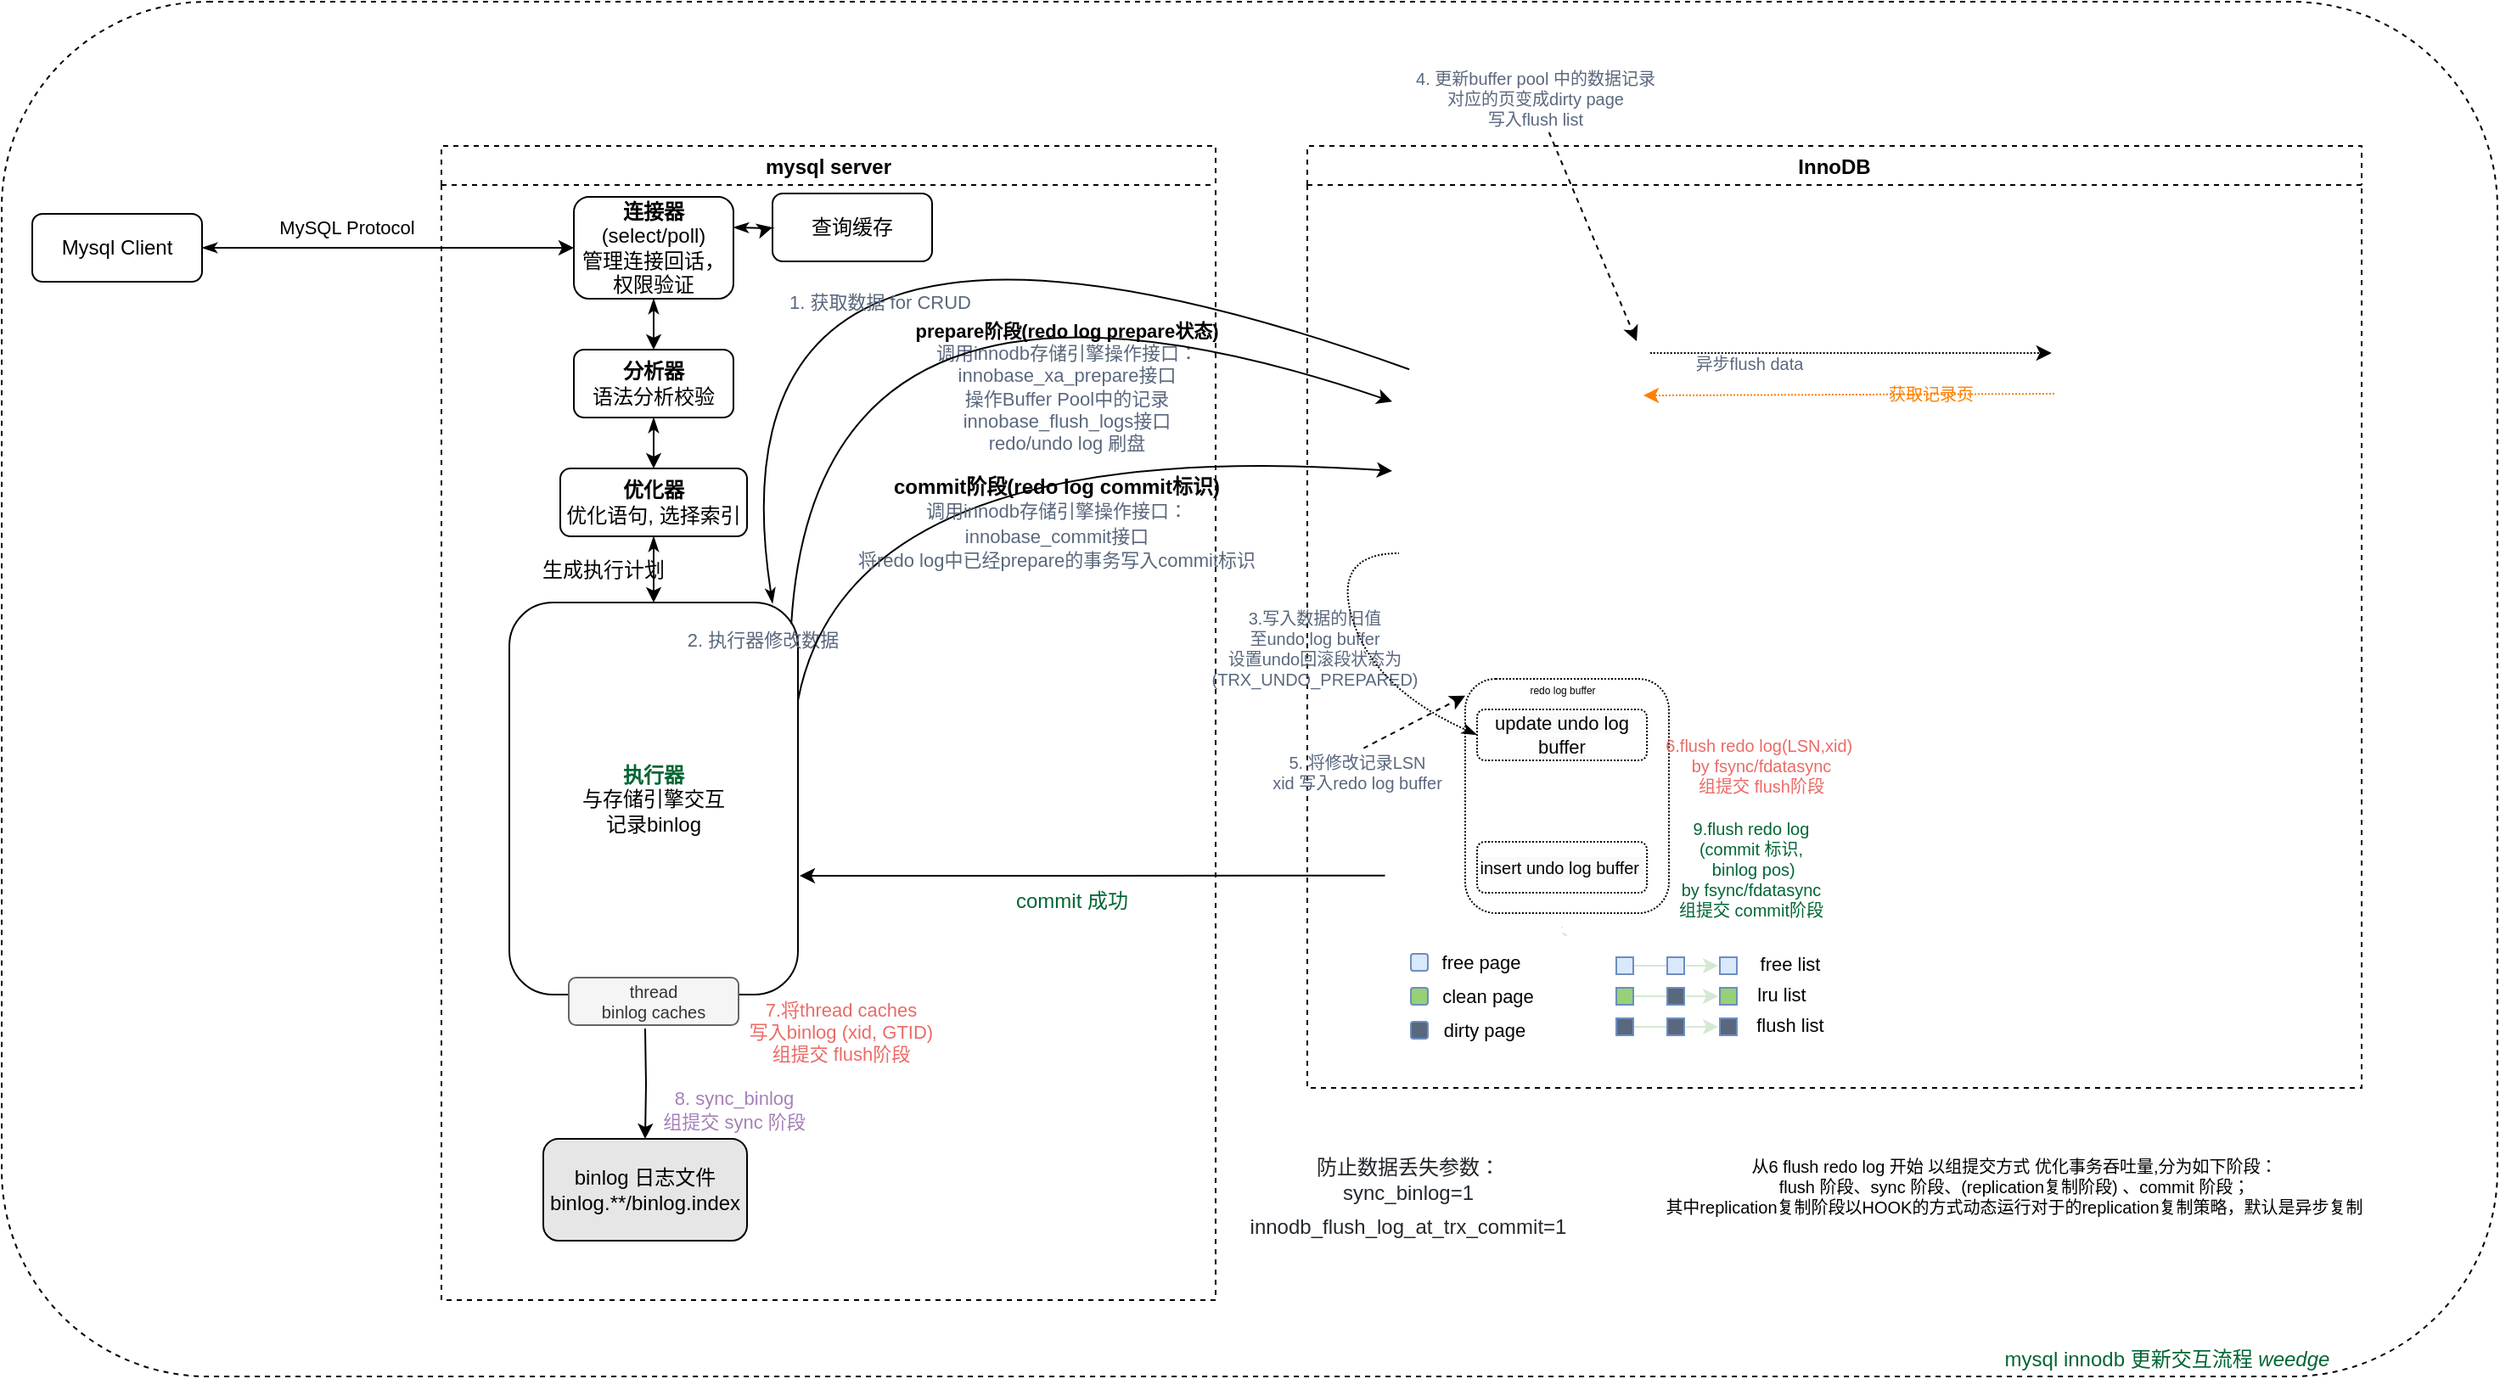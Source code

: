 <mxfile version="15.7.4" type="github">
  <diagram id="S992L737y4yIW5Ho0LRY" name="Page-1">
    <mxGraphModel dx="1773" dy="608" grid="1" gridSize="10" guides="1" tooltips="1" connect="1" arrows="1" fold="1" page="1" pageScale="1" pageWidth="827" pageHeight="1169" math="0" shadow="0">
      <root>
        <mxCell id="0" />
        <mxCell id="1" parent="0" />
        <mxCell id="9vFWIDzpB-WMlndjmJIf-151" value="" style="rounded=1;whiteSpace=wrap;html=1;shadow=0;glass=0;sketch=0;fontSize=12;fontColor=#006633;fillColor=none;align=center;verticalAlign=middle;dashed=1;" vertex="1" parent="1">
          <mxGeometry x="-229" y="120" width="1470" height="810" as="geometry" />
        </mxCell>
        <mxCell id="9vFWIDzpB-WMlndjmJIf-23" value="mysql server" style="swimlane;dashed=1;" vertex="1" parent="1">
          <mxGeometry x="30" y="205" width="456" height="680" as="geometry" />
        </mxCell>
        <mxCell id="9vFWIDzpB-WMlndjmJIf-32" value="&lt;b&gt;&lt;font color=&quot;#006633&quot;&gt;执行器&lt;br&gt;&lt;/font&gt;&lt;/b&gt;与存储引擎交互&lt;br&gt;记录binlog" style="rounded=1;whiteSpace=wrap;html=1;" vertex="1" parent="9vFWIDzpB-WMlndjmJIf-23">
          <mxGeometry x="40" y="269" width="170" height="231" as="geometry" />
        </mxCell>
        <mxCell id="9vFWIDzpB-WMlndjmJIf-134" value="thread &lt;br&gt;binlog caches" style="rounded=1;whiteSpace=wrap;html=1;shadow=0;glass=0;sketch=0;fontSize=10;fontColor=#333333;fillColor=#f5f5f5;verticalAlign=middle;strokeColor=#666666;align=center;" vertex="1" parent="9vFWIDzpB-WMlndjmJIf-23">
          <mxGeometry x="75" y="490" width="100" height="28" as="geometry" />
        </mxCell>
        <mxCell id="9vFWIDzpB-WMlndjmJIf-27" value="" style="edgeStyle=orthogonalEdgeStyle;rounded=0;orthogonalLoop=1;jettySize=auto;html=1;startArrow=classicThin;startFill=1;" edge="1" parent="9vFWIDzpB-WMlndjmJIf-23" source="9vFWIDzpB-WMlndjmJIf-3" target="9vFWIDzpB-WMlndjmJIf-26">
          <mxGeometry relative="1" as="geometry" />
        </mxCell>
        <mxCell id="9vFWIDzpB-WMlndjmJIf-3" value="&lt;b&gt;连接器&lt;br&gt;&lt;/b&gt;(select/poll)&lt;br&gt;管理连接回话，权限验证" style="rounded=1;whiteSpace=wrap;html=1;" vertex="1" parent="9vFWIDzpB-WMlndjmJIf-23">
          <mxGeometry x="78" y="30" width="94" height="60" as="geometry" />
        </mxCell>
        <mxCell id="9vFWIDzpB-WMlndjmJIf-31" value="" style="edgeStyle=orthogonalEdgeStyle;rounded=0;orthogonalLoop=1;jettySize=auto;html=1;startArrow=classicThin;startFill=1;" edge="1" parent="9vFWIDzpB-WMlndjmJIf-23" source="9vFWIDzpB-WMlndjmJIf-26" target="9vFWIDzpB-WMlndjmJIf-30">
          <mxGeometry relative="1" as="geometry" />
        </mxCell>
        <mxCell id="9vFWIDzpB-WMlndjmJIf-26" value="&lt;b&gt;分析器&lt;br&gt;&lt;/b&gt;语法分析校验" style="rounded=1;whiteSpace=wrap;html=1;" vertex="1" parent="9vFWIDzpB-WMlndjmJIf-23">
          <mxGeometry x="78" y="120" width="94" height="40" as="geometry" />
        </mxCell>
        <mxCell id="9vFWIDzpB-WMlndjmJIf-33" value="" style="edgeStyle=orthogonalEdgeStyle;rounded=0;orthogonalLoop=1;jettySize=auto;html=1;startArrow=classicThin;startFill=1;" edge="1" parent="9vFWIDzpB-WMlndjmJIf-23" source="9vFWIDzpB-WMlndjmJIf-30" target="9vFWIDzpB-WMlndjmJIf-32">
          <mxGeometry relative="1" as="geometry" />
        </mxCell>
        <mxCell id="9vFWIDzpB-WMlndjmJIf-30" value="&lt;b&gt;优化器&lt;br&gt;&lt;/b&gt;优化语句, 选择索引" style="rounded=1;whiteSpace=wrap;html=1;" vertex="1" parent="9vFWIDzpB-WMlndjmJIf-23">
          <mxGeometry x="70" y="190" width="110" height="40" as="geometry" />
        </mxCell>
        <mxCell id="9vFWIDzpB-WMlndjmJIf-65" value="" style="edgeStyle=orthogonalEdgeStyle;rounded=0;orthogonalLoop=1;jettySize=auto;html=1;fontColor=#000000;startArrow=none;" edge="1" parent="9vFWIDzpB-WMlndjmJIf-23" target="9vFWIDzpB-WMlndjmJIf-64">
          <mxGeometry relative="1" as="geometry">
            <mxPoint x="120" y="520" as="sourcePoint" />
          </mxGeometry>
        </mxCell>
        <mxCell id="9vFWIDzpB-WMlndjmJIf-34" value="生成执行计划" style="text;html=1;align=center;verticalAlign=middle;resizable=0;points=[];autosize=1;strokeColor=none;fillColor=none;" vertex="1" parent="9vFWIDzpB-WMlndjmJIf-23">
          <mxGeometry x="50" y="240" width="90" height="20" as="geometry" />
        </mxCell>
        <mxCell id="9vFWIDzpB-WMlndjmJIf-64" value="binlog 日志文件&lt;br&gt;binlog.**/binlog.index" style="rounded=1;whiteSpace=wrap;html=1;fontColor=#000000;fillColor=#E6E6E6;" vertex="1" parent="9vFWIDzpB-WMlndjmJIf-23">
          <mxGeometry x="60" y="585" width="120" height="60" as="geometry" />
        </mxCell>
        <mxCell id="9vFWIDzpB-WMlndjmJIf-68" value="&lt;font color=&quot;#a680b8&quot;&gt;8. sync_binlog&lt;br&gt;组提交 sync 阶段&lt;/font&gt;" style="text;html=1;align=center;verticalAlign=middle;resizable=0;points=[];autosize=1;strokeColor=none;fillColor=none;fontSize=11;fontColor=#000000;" vertex="1" parent="9vFWIDzpB-WMlndjmJIf-23">
          <mxGeometry x="117" y="553" width="110" height="30" as="geometry" />
        </mxCell>
        <mxCell id="9vFWIDzpB-WMlndjmJIf-133" value="&lt;font color=&quot;#ea6b66&quot;&gt;7.将thread caches &lt;br&gt;写入binlog (xid, GTID)&lt;br&gt;组提交 flush阶段&lt;/font&gt;" style="text;html=1;align=center;verticalAlign=middle;resizable=0;points=[];autosize=1;strokeColor=none;fillColor=none;fontSize=11;fontColor=#7EA6E0;" vertex="1" parent="9vFWIDzpB-WMlndjmJIf-23">
          <mxGeometry x="170" y="502" width="130" height="40" as="geometry" />
        </mxCell>
        <mxCell id="9vFWIDzpB-WMlndjmJIf-113" value="2. 执行器修改数据" style="text;html=1;align=center;verticalAlign=middle;resizable=0;points=[];autosize=1;strokeColor=none;fillColor=none;fontSize=11;fontColor=#5A687D;" vertex="1" parent="9vFWIDzpB-WMlndjmJIf-23">
          <mxGeometry x="134" y="281" width="110" height="20" as="geometry" />
        </mxCell>
        <mxCell id="9vFWIDzpB-WMlndjmJIf-110" value="&lt;b&gt;&lt;font color=&quot;#000000&quot;&gt;prepare阶段(redo log prepare状态)&lt;/font&gt;&lt;/b&gt;&lt;br&gt;调用innodb存储引擎操作接口：&lt;br&gt;innobase_xa_prepare接口&lt;br&gt;操作Buffer Pool中的记录&lt;br&gt;&lt;span style=&quot;font-size: 11px&quot;&gt;innobase_flush_logs接口&lt;/span&gt;&lt;br&gt;&lt;span style=&quot;font-size: 11px&quot;&gt;redo/undo log 刷盘&lt;/span&gt;" style="text;html=1;align=center;verticalAlign=middle;resizable=0;points=[];autosize=1;strokeColor=none;fillColor=none;fontSize=11;fontColor=#5A687D;" vertex="1" parent="9vFWIDzpB-WMlndjmJIf-23">
          <mxGeometry x="263" y="102" width="210" height="80" as="geometry" />
        </mxCell>
        <mxCell id="9vFWIDzpB-WMlndjmJIf-36" value="InnoDB" style="swimlane;dashed=1;" vertex="1" parent="1">
          <mxGeometry x="540" y="205" width="621" height="555" as="geometry" />
        </mxCell>
        <mxCell id="9vFWIDzpB-WMlndjmJIf-63" value="" style="shape=image;verticalLabelPosition=bottom;labelBackgroundColor=#ffffff;verticalAlign=top;aspect=fixed;imageAspect=0;image=https://dev.mysql.com/doc/refman/8.0/en/images/innodb-architecture.png;" vertex="1" parent="9vFWIDzpB-WMlndjmJIf-36">
          <mxGeometry x="50" y="47.5" width="529.63" height="412.5" as="geometry" />
        </mxCell>
        <mxCell id="9vFWIDzpB-WMlndjmJIf-41" value="" style="edgeStyle=orthogonalEdgeStyle;rounded=0;orthogonalLoop=1;jettySize=auto;html=1;" edge="1" parent="9vFWIDzpB-WMlndjmJIf-36" target="9vFWIDzpB-WMlndjmJIf-43">
          <mxGeometry relative="1" as="geometry">
            <mxPoint x="93" y="230" as="sourcePoint" />
          </mxGeometry>
        </mxCell>
        <mxCell id="9vFWIDzpB-WMlndjmJIf-74" value="&lt;font&gt;&lt;font color=&quot;#006633&quot;&gt;9.flush redo log&lt;br&gt;(commit 标识,&lt;br&gt;&amp;nbsp;binlog pos)&lt;br&gt;by &lt;span style=&quot;font-size: 10px&quot;&gt;fsync/fdatasync&lt;br&gt;&lt;/span&gt;组提交 commit阶段&lt;/font&gt;&lt;br&gt;&lt;/font&gt;" style="text;html=1;align=center;verticalAlign=middle;resizable=0;points=[];autosize=1;strokeColor=none;fillColor=none;fontSize=10;fontColor=#7EA6E0;" vertex="1" parent="9vFWIDzpB-WMlndjmJIf-36">
          <mxGeometry x="201" y="391" width="120" height="70" as="geometry" />
        </mxCell>
        <mxCell id="9vFWIDzpB-WMlndjmJIf-78" value="&amp;nbsp;" style="text;html=1;align=center;verticalAlign=middle;resizable=0;points=[];autosize=1;strokeColor=none;fillColor=none;fontSize=10;fontColor=#000000;" vertex="1" parent="9vFWIDzpB-WMlndjmJIf-36">
          <mxGeometry x="439" y="139" width="20" height="20" as="geometry" />
        </mxCell>
        <mxCell id="9vFWIDzpB-WMlndjmJIf-79" value="&amp;nbsp;" style="text;html=1;align=center;verticalAlign=middle;resizable=0;points=[];autosize=1;strokeColor=none;fillColor=none;fontSize=10;fontColor=#000000;" vertex="1" parent="9vFWIDzpB-WMlndjmJIf-36">
          <mxGeometry x="178" y="140" width="20" height="20" as="geometry" />
        </mxCell>
        <mxCell id="9vFWIDzpB-WMlndjmJIf-81" value="" style="endArrow=classic;html=1;fontSize=11;fontColor=#000000;strokeColor=#FF8000;startArrow=none;startFill=0;entryX=1;entryY=0.6;entryDx=0;entryDy=0;entryPerimeter=0;exitX=0.05;exitY=0.35;exitDx=0;exitDy=0;exitPerimeter=0;rounded=0;endFill=1;dashed=1;dashPattern=1 1;" edge="1" parent="9vFWIDzpB-WMlndjmJIf-36" source="9vFWIDzpB-WMlndjmJIf-78">
          <mxGeometry width="50" height="50" relative="1" as="geometry">
            <mxPoint x="430" y="141" as="sourcePoint" />
            <mxPoint x="198" y="147" as="targetPoint" />
            <Array as="points" />
          </mxGeometry>
        </mxCell>
        <mxCell id="9vFWIDzpB-WMlndjmJIf-117" style="edgeStyle=orthogonalEdgeStyle;curved=1;orthogonalLoop=1;jettySize=auto;html=1;exitX=0.5;exitY=1;exitDx=0;exitDy=0;dashed=1;fontSize=10;fontColor=#000000;startArrow=none;startFill=0;endArrow=none;endFill=0;strokeColor=#D5E8D4;" edge="1" parent="9vFWIDzpB-WMlndjmJIf-36">
          <mxGeometry relative="1" as="geometry">
            <mxPoint x="150" y="460" as="targetPoint" />
            <mxPoint x="153" y="465" as="sourcePoint" />
          </mxGeometry>
        </mxCell>
        <mxCell id="9vFWIDzpB-WMlndjmJIf-71" value="" style="rounded=1;whiteSpace=wrap;html=1;fontSize=11;fontColor=#000000;fillColor=none;verticalAlign=top;dashed=1;dashPattern=1 1;" vertex="1" parent="9vFWIDzpB-WMlndjmJIf-36">
          <mxGeometry x="93" y="314" width="120" height="138" as="geometry" />
        </mxCell>
        <mxCell id="9vFWIDzpB-WMlndjmJIf-115" value="&lt;span style=&quot;color: rgb(0 , 0 , 0) ; font-family: &amp;#34;helvetica&amp;#34; ; font-size: 11px ; font-style: normal ; font-weight: 400 ; letter-spacing: normal ; text-align: center ; text-indent: 0px ; text-transform: none ; word-spacing: 0px ; background-color: rgb(248 , 249 , 250) ; display: inline ; float: none&quot;&gt;update undo log buffer&lt;/span&gt;" style="whiteSpace=wrap;html=1;shadow=0;glass=0;sketch=0;fontSize=11;fontColor=#000000;fillColor=none;rounded=1;dashed=1;dashPattern=1 1;" vertex="1" parent="9vFWIDzpB-WMlndjmJIf-36">
          <mxGeometry x="100" y="332" width="100" height="30" as="geometry" />
        </mxCell>
        <mxCell id="9vFWIDzpB-WMlndjmJIf-116" value="&lt;span style=&quot;color: rgb(0 , 0 , 0) ; font-family: &amp;#34;helvetica&amp;#34; ; font-style: normal ; font-weight: 400 ; letter-spacing: normal ; text-align: center ; text-indent: 0px ; text-transform: none ; word-spacing: 0px ; background-color: rgb(248 , 249 , 250) ; display: inline ; float: none&quot;&gt;&lt;font style=&quot;font-size: 10px&quot;&gt;insert undo log buffer&amp;nbsp;&lt;/font&gt;&lt;/span&gt;" style="whiteSpace=wrap;html=1;shadow=0;glass=0;sketch=0;fontSize=11;fontColor=#000000;fillColor=none;rounded=1;dashed=1;dashPattern=1 1;" vertex="1" parent="9vFWIDzpB-WMlndjmJIf-36">
          <mxGeometry x="100" y="410" width="100" height="30" as="geometry" />
        </mxCell>
        <mxCell id="9vFWIDzpB-WMlndjmJIf-119" value="&lt;p style=&quot;line-height: 1&quot;&gt;&lt;font style=&quot;font-size: 6px&quot;&gt;redo log buffer&lt;/font&gt;&lt;/p&gt;" style="text;html=1;align=center;verticalAlign=middle;resizable=0;points=[];autosize=1;strokeColor=none;fillColor=none;fontSize=7;fontColor=#000000;" vertex="1" parent="9vFWIDzpB-WMlndjmJIf-36">
          <mxGeometry x="105" y="305" width="90" height="30" as="geometry" />
        </mxCell>
        <mxCell id="9vFWIDzpB-WMlndjmJIf-122" value="&lt;p style=&quot;font-size: 10px&quot;&gt;&lt;font style=&quot;font-size: 10px ; line-height: 1&quot;&gt;3.写入数据的旧值&lt;br style=&quot;font-size: 10px&quot;&gt;&lt;/font&gt;&lt;font style=&quot;font-size: 10px ; line-height: 1&quot;&gt;至undo log buffer&lt;br style=&quot;font-size: 10px&quot;&gt;&lt;/font&gt;&lt;font style=&quot;font-size: 10px ; line-height: 1&quot;&gt;设置undo回滚段状态为&lt;/font&gt;&lt;font style=&quot;font-size: 10px ; line-height: 1&quot;&gt;&lt;br style=&quot;font-size: 10px&quot;&gt;&lt;/font&gt;&lt;font style=&quot;font-size: 10px ; line-height: 1&quot;&gt;(TRX_UNDO_PREPARED&lt;/font&gt;&lt;font style=&quot;font-size: 10px ; line-height: 1&quot;&gt;)&lt;/font&gt;&lt;/p&gt;" style="text;html=1;align=center;verticalAlign=middle;resizable=0;points=[];autosize=1;strokeColor=none;fillColor=none;fontSize=6;fontColor=#5A687D;" vertex="1" parent="9vFWIDzpB-WMlndjmJIf-36">
          <mxGeometry x="-76" y="261" width="160" height="70" as="geometry" />
        </mxCell>
        <mxCell id="9vFWIDzpB-WMlndjmJIf-76" value="获取记录页" style="text;html=1;align=center;verticalAlign=middle;resizable=0;points=[];autosize=1;fontSize=10;fontColor=#FF8000;" vertex="1" parent="9vFWIDzpB-WMlndjmJIf-36">
          <mxGeometry x="327" y="136" width="80" height="20" as="geometry" />
        </mxCell>
        <mxCell id="9vFWIDzpB-WMlndjmJIf-148" value="&lt;font&gt;&lt;font color=&quot;#ea6b66&quot;&gt;6.flush redo log(LSN,xid)&amp;nbsp;&lt;br&gt;by &lt;span style=&quot;font-size: 10px&quot;&gt;fsync/fdatasync&lt;br&gt;&lt;/span&gt;组提交 flush阶段&lt;/font&gt;&lt;br&gt;&lt;/font&gt;" style="text;html=1;align=center;verticalAlign=middle;resizable=0;points=[];autosize=1;strokeColor=none;fillColor=none;fontSize=10;fontColor=#7EA6E0;" vertex="1" parent="9vFWIDzpB-WMlndjmJIf-36">
          <mxGeometry x="192" y="345" width="150" height="40" as="geometry" />
        </mxCell>
        <mxCell id="9vFWIDzpB-WMlndjmJIf-35" value="" style="edgeStyle=orthogonalEdgeStyle;rounded=0;orthogonalLoop=1;jettySize=auto;html=1;startArrow=classicThin;startFill=1;" edge="1" parent="1" source="9vFWIDzpB-WMlndjmJIf-6" target="9vFWIDzpB-WMlndjmJIf-3">
          <mxGeometry relative="1" as="geometry" />
        </mxCell>
        <mxCell id="9vFWIDzpB-WMlndjmJIf-6" value="Mysql Client" style="rounded=1;whiteSpace=wrap;html=1;" vertex="1" parent="1">
          <mxGeometry x="-211" y="245" width="100" height="40" as="geometry" />
        </mxCell>
        <mxCell id="9vFWIDzpB-WMlndjmJIf-25" value="查询缓存" style="rounded=1;whiteSpace=wrap;html=1;" vertex="1" parent="1">
          <mxGeometry x="225" y="233" width="94" height="40" as="geometry" />
        </mxCell>
        <mxCell id="9vFWIDzpB-WMlndjmJIf-67" value="" style="endArrow=none;html=1;fontSize=11;fontColor=#000000;exitX=0.912;exitY=0.002;exitDx=0;exitDy=0;entryX=0.019;entryY=0.204;entryDx=0;entryDy=0;entryPerimeter=0;startArrow=classicThin;startFill=1;curved=1;endFill=0;exitPerimeter=0;" edge="1" parent="1" source="9vFWIDzpB-WMlndjmJIf-32" target="9vFWIDzpB-WMlndjmJIf-63">
          <mxGeometry width="50" height="50" relative="1" as="geometry">
            <mxPoint x="390" y="515" as="sourcePoint" />
            <mxPoint x="440" y="465" as="targetPoint" />
            <Array as="points">
              <mxPoint x="180" y="185" />
            </Array>
          </mxGeometry>
        </mxCell>
        <mxCell id="9vFWIDzpB-WMlndjmJIf-69" value="" style="edgeStyle=orthogonalEdgeStyle;rounded=0;orthogonalLoop=1;jettySize=auto;html=1;fontSize=11;fontColor=#000000;startArrow=classicThin;startFill=1;" edge="1" parent="1" target="9vFWIDzpB-WMlndjmJIf-25">
          <mxGeometry relative="1" as="geometry">
            <mxPoint x="202" y="253" as="sourcePoint" />
          </mxGeometry>
        </mxCell>
        <mxCell id="9vFWIDzpB-WMlndjmJIf-70" value="MySQL Protocol" style="text;html=1;align=center;verticalAlign=middle;resizable=0;points=[];autosize=1;strokeColor=none;fillColor=none;fontSize=11;fontColor=#000000;" vertex="1" parent="1">
          <mxGeometry x="-76" y="243" width="100" height="20" as="geometry" />
        </mxCell>
        <mxCell id="9vFWIDzpB-WMlndjmJIf-82" value="" style="rounded=1;whiteSpace=wrap;html=1;fontSize=11;fillColor=#dae8fc;strokeColor=#6c8ebf;" vertex="1" parent="1">
          <mxGeometry x="601" y="681" width="10" height="10" as="geometry" />
        </mxCell>
        <mxCell id="9vFWIDzpB-WMlndjmJIf-83" value="&lt;font color=&quot;#000000&quot;&gt;free page&lt;/font&gt;" style="text;html=1;align=center;verticalAlign=middle;resizable=0;points=[];autosize=1;strokeColor=none;fillColor=none;fontSize=11;fontColor=#FF8000;" vertex="1" parent="1">
          <mxGeometry x="607" y="676" width="70" height="20" as="geometry" />
        </mxCell>
        <mxCell id="9vFWIDzpB-WMlndjmJIf-84" value="" style="rounded=1;whiteSpace=wrap;html=1;fontSize=11;fillColor=#97D077;strokeColor=#6c8ebf;" vertex="1" parent="1">
          <mxGeometry x="601" y="701" width="10" height="10" as="geometry" />
        </mxCell>
        <mxCell id="9vFWIDzpB-WMlndjmJIf-85" value="&lt;font color=&quot;#000000&quot;&gt;clean page&lt;/font&gt;" style="text;html=1;align=center;verticalAlign=middle;resizable=0;points=[];autosize=1;strokeColor=none;fillColor=none;fontSize=11;fontColor=#FF8000;" vertex="1" parent="1">
          <mxGeometry x="611" y="696" width="70" height="20" as="geometry" />
        </mxCell>
        <mxCell id="9vFWIDzpB-WMlndjmJIf-86" value="1. 获取数据 for CRUD" style="text;html=1;align=center;verticalAlign=middle;resizable=0;points=[];autosize=1;strokeColor=none;fillColor=none;fontSize=11;fontColor=#5A687D;" vertex="1" parent="1">
          <mxGeometry x="223" y="287" width="130" height="20" as="geometry" />
        </mxCell>
        <mxCell id="9vFWIDzpB-WMlndjmJIf-88" value="" style="rounded=1;whiteSpace=wrap;html=1;fontSize=11;fillColor=#5A687D;strokeColor=#6c8ebf;" vertex="1" parent="1">
          <mxGeometry x="601" y="721" width="10" height="10" as="geometry" />
        </mxCell>
        <mxCell id="9vFWIDzpB-WMlndjmJIf-89" value="&lt;font color=&quot;#000000&quot;&gt;dirty page&lt;/font&gt;" style="text;html=1;align=center;verticalAlign=middle;resizable=0;points=[];autosize=1;strokeColor=none;fillColor=none;fontSize=11;fontColor=#FF8000;" vertex="1" parent="1">
          <mxGeometry x="609" y="716" width="70" height="20" as="geometry" />
        </mxCell>
        <mxCell id="9vFWIDzpB-WMlndjmJIf-95" value="" style="edgeStyle=orthogonalEdgeStyle;rounded=0;orthogonalLoop=1;jettySize=auto;html=1;fontSize=11;fontColor=#000000;startArrow=none;startFill=0;endArrow=classic;endFill=1;strokeColor=#D5E8D4;" edge="1" parent="1" source="9vFWIDzpB-WMlndjmJIf-92">
          <mxGeometry relative="1" as="geometry">
            <mxPoint x="751" y="688" as="targetPoint" />
          </mxGeometry>
        </mxCell>
        <mxCell id="9vFWIDzpB-WMlndjmJIf-92" value="" style="rounded=1;whiteSpace=wrap;html=1;fontSize=11;fillColor=#dae8fc;strokeColor=#6c8ebf;arcSize=0;" vertex="1" parent="1">
          <mxGeometry x="722" y="683" width="10" height="10" as="geometry" />
        </mxCell>
        <mxCell id="9vFWIDzpB-WMlndjmJIf-93" value="" style="rounded=1;whiteSpace=wrap;html=1;fontSize=11;fillColor=#dae8fc;strokeColor=#6c8ebf;arcSize=0;" vertex="1" parent="1">
          <mxGeometry x="752" y="683" width="10" height="10" as="geometry" />
        </mxCell>
        <mxCell id="9vFWIDzpB-WMlndjmJIf-94" value="" style="rounded=1;whiteSpace=wrap;html=1;fontSize=11;fillColor=#dae8fc;strokeColor=#6c8ebf;arcSize=0;" vertex="1" parent="1">
          <mxGeometry x="783" y="683" width="10" height="10" as="geometry" />
        </mxCell>
        <mxCell id="9vFWIDzpB-WMlndjmJIf-96" value="free list" style="text;html=1;align=center;verticalAlign=middle;resizable=0;points=[];autosize=1;strokeColor=none;fillColor=none;fontSize=11;fontColor=#000000;" vertex="1" parent="1">
          <mxGeometry x="799" y="677" width="50" height="20" as="geometry" />
        </mxCell>
        <mxCell id="9vFWIDzpB-WMlndjmJIf-97" value="" style="edgeStyle=orthogonalEdgeStyle;rounded=0;orthogonalLoop=1;jettySize=auto;html=1;fontSize=11;fontColor=#000000;startArrow=none;startFill=0;endArrow=classic;endFill=1;strokeColor=#D5E8D4;" edge="1" parent="1">
          <mxGeometry relative="1" as="geometry">
            <mxPoint x="763" y="688" as="sourcePoint" />
            <mxPoint x="782" y="688" as="targetPoint" />
          </mxGeometry>
        </mxCell>
        <mxCell id="9vFWIDzpB-WMlndjmJIf-98" value="" style="edgeStyle=orthogonalEdgeStyle;rounded=0;orthogonalLoop=1;jettySize=auto;html=1;fontSize=11;fontColor=#000000;startArrow=none;startFill=0;endArrow=classic;endFill=1;strokeColor=#D5E8D4;" edge="1" parent="1" source="9vFWIDzpB-WMlndjmJIf-99">
          <mxGeometry relative="1" as="geometry">
            <mxPoint x="751" y="706" as="targetPoint" />
          </mxGeometry>
        </mxCell>
        <mxCell id="9vFWIDzpB-WMlndjmJIf-99" value="" style="rounded=1;whiteSpace=wrap;html=1;fontSize=11;fillColor=#97D077;strokeColor=#6c8ebf;arcSize=0;glass=0;shadow=0;sketch=0;" vertex="1" parent="1">
          <mxGeometry x="722" y="701" width="10" height="10" as="geometry" />
        </mxCell>
        <mxCell id="9vFWIDzpB-WMlndjmJIf-100" value="" style="rounded=1;whiteSpace=wrap;html=1;fontSize=11;fillColor=#5A687D;strokeColor=#6c8ebf;arcSize=0;glass=0;shadow=0;sketch=0;" vertex="1" parent="1">
          <mxGeometry x="752" y="701" width="10" height="10" as="geometry" />
        </mxCell>
        <mxCell id="9vFWIDzpB-WMlndjmJIf-101" value="" style="rounded=1;whiteSpace=wrap;html=1;fontSize=11;fillColor=#97D077;strokeColor=#6c8ebf;arcSize=0;glass=0;shadow=0;sketch=0;" vertex="1" parent="1">
          <mxGeometry x="783" y="701" width="10" height="10" as="geometry" />
        </mxCell>
        <mxCell id="9vFWIDzpB-WMlndjmJIf-102" value="lru list" style="text;html=1;align=center;verticalAlign=middle;resizable=0;points=[];autosize=1;strokeColor=none;fillColor=none;fontSize=11;fontColor=#000000;" vertex="1" parent="1">
          <mxGeometry x="794" y="695" width="50" height="20" as="geometry" />
        </mxCell>
        <mxCell id="9vFWIDzpB-WMlndjmJIf-103" value="" style="edgeStyle=orthogonalEdgeStyle;rounded=0;orthogonalLoop=1;jettySize=auto;html=1;fontSize=11;fontColor=#000000;startArrow=none;startFill=0;endArrow=classic;endFill=1;strokeColor=#D5E8D4;" edge="1" parent="1">
          <mxGeometry relative="1" as="geometry">
            <mxPoint x="763" y="706" as="sourcePoint" />
            <mxPoint x="782" y="706" as="targetPoint" />
          </mxGeometry>
        </mxCell>
        <mxCell id="9vFWIDzpB-WMlndjmJIf-104" value="" style="edgeStyle=orthogonalEdgeStyle;rounded=0;orthogonalLoop=1;jettySize=auto;html=1;fontSize=11;fontColor=#000000;startArrow=none;startFill=0;endArrow=classic;endFill=1;strokeColor=#D5E8D4;" edge="1" parent="1" source="9vFWIDzpB-WMlndjmJIf-105">
          <mxGeometry relative="1" as="geometry">
            <mxPoint x="751" y="724" as="targetPoint" />
          </mxGeometry>
        </mxCell>
        <mxCell id="9vFWIDzpB-WMlndjmJIf-105" value="" style="rounded=1;whiteSpace=wrap;html=1;fontSize=11;fillColor=#5A687D;strokeColor=#6c8ebf;arcSize=0;glass=0;shadow=0;sketch=0;" vertex="1" parent="1">
          <mxGeometry x="722" y="719" width="10" height="10" as="geometry" />
        </mxCell>
        <mxCell id="9vFWIDzpB-WMlndjmJIf-106" value="" style="rounded=1;whiteSpace=wrap;html=1;fontSize=11;fillColor=#5A687D;strokeColor=#6c8ebf;arcSize=0;glass=0;shadow=0;sketch=0;" vertex="1" parent="1">
          <mxGeometry x="752" y="719" width="10" height="10" as="geometry" />
        </mxCell>
        <mxCell id="9vFWIDzpB-WMlndjmJIf-107" value="" style="rounded=1;whiteSpace=wrap;html=1;fontSize=11;fillColor=#5A687D;strokeColor=#6c8ebf;arcSize=0;glass=0;shadow=0;sketch=0;" vertex="1" parent="1">
          <mxGeometry x="783" y="719" width="10" height="10" as="geometry" />
        </mxCell>
        <mxCell id="9vFWIDzpB-WMlndjmJIf-108" value="flush list" style="text;html=1;align=center;verticalAlign=middle;resizable=0;points=[];autosize=1;strokeColor=none;fillColor=none;fontSize=11;fontColor=#000000;" vertex="1" parent="1">
          <mxGeometry x="794" y="713" width="60" height="20" as="geometry" />
        </mxCell>
        <mxCell id="9vFWIDzpB-WMlndjmJIf-109" value="" style="edgeStyle=orthogonalEdgeStyle;rounded=0;orthogonalLoop=1;jettySize=auto;html=1;fontSize=11;fontColor=#000000;startArrow=none;startFill=0;endArrow=classic;endFill=1;strokeColor=#D5E8D4;" edge="1" parent="1">
          <mxGeometry relative="1" as="geometry">
            <mxPoint x="763" y="724" as="sourcePoint" />
            <mxPoint x="782" y="724" as="targetPoint" />
          </mxGeometry>
        </mxCell>
        <mxCell id="9vFWIDzpB-WMlndjmJIf-120" value="" style="curved=1;endArrow=none;html=1;fontSize=6;fontColor=#000000;strokeColor=#000000;exitX=0;exitY=0.5;exitDx=0;exitDy=0;startArrow=classicThin;startFill=1;endFill=0;dashed=1;dashPattern=1 1;" edge="1" parent="1" source="9vFWIDzpB-WMlndjmJIf-115">
          <mxGeometry width="50" height="50" relative="1" as="geometry">
            <mxPoint x="554" y="495" as="sourcePoint" />
            <mxPoint x="594" y="445" as="targetPoint" />
            <Array as="points">
              <mxPoint x="580" y="525" />
              <mxPoint x="554" y="445" />
            </Array>
          </mxGeometry>
        </mxCell>
        <mxCell id="9vFWIDzpB-WMlndjmJIf-124" value="4. 更新buffer pool 中的数据记录&lt;br&gt;对应的页变成dirty page&lt;br&gt;写入flush list" style="text;html=1;align=center;verticalAlign=middle;resizable=0;points=[];autosize=1;strokeColor=none;fillColor=none;fontSize=10;fontColor=#5A687D;" vertex="1" parent="1">
          <mxGeometry x="584" y="157" width="180" height="40" as="geometry" />
        </mxCell>
        <mxCell id="9vFWIDzpB-WMlndjmJIf-125" value="" style="endArrow=classic;html=1;fontSize=10;fontColor=#000000;strokeColor=#000000;curved=1;dashed=1;" edge="1" parent="1" source="9vFWIDzpB-WMlndjmJIf-124">
          <mxGeometry width="50" height="50" relative="1" as="geometry">
            <mxPoint x="682" y="195" as="sourcePoint" />
            <mxPoint x="734" y="320" as="targetPoint" />
          </mxGeometry>
        </mxCell>
        <mxCell id="9vFWIDzpB-WMlndjmJIf-126" value="" style="endArrow=classic;html=1;fontSize=10;fontColor=#000000;strokeColor=#000000;curved=1;dashed=1;dashPattern=1 1;entryX=-0.13;entryY=0.05;entryDx=0;entryDy=0;entryPerimeter=0;" edge="1" parent="1">
          <mxGeometry width="50" height="50" relative="1" as="geometry">
            <mxPoint x="742" y="327" as="sourcePoint" />
            <mxPoint x="978.4" y="327" as="targetPoint" />
          </mxGeometry>
        </mxCell>
        <mxCell id="9vFWIDzpB-WMlndjmJIf-130" value="异步flush data" style="text;html=1;align=center;verticalAlign=middle;resizable=0;points=[];autosize=1;fontSize=10;fontColor=#5A687D;" vertex="1" parent="1">
          <mxGeometry x="755" y="323" width="90" height="20" as="geometry" />
        </mxCell>
        <mxCell id="9vFWIDzpB-WMlndjmJIf-131" value="5. 将修改记录LSN&lt;br&gt;xid 写入redo log buffer" style="text;html=1;align=center;verticalAlign=middle;resizable=0;points=[];autosize=1;strokeColor=none;fillColor=none;fontSize=10;fontColor=#5A687D;" vertex="1" parent="1">
          <mxGeometry x="499" y="559" width="140" height="30" as="geometry" />
        </mxCell>
        <mxCell id="9vFWIDzpB-WMlndjmJIf-132" value="" style="endArrow=classic;html=1;fontSize=10;fontColor=#000000;strokeColor=#000000;curved=1;dashed=1;entryX=0;entryY=0.072;entryDx=0;entryDy=0;entryPerimeter=0;exitX=0.53;exitY=0.027;exitDx=0;exitDy=0;exitPerimeter=0;" edge="1" parent="1" source="9vFWIDzpB-WMlndjmJIf-131" target="9vFWIDzpB-WMlndjmJIf-71">
          <mxGeometry width="50" height="50" relative="1" as="geometry">
            <mxPoint x="692" y="205" as="sourcePoint" />
            <mxPoint x="744" y="330" as="targetPoint" />
          </mxGeometry>
        </mxCell>
        <mxCell id="9vFWIDzpB-WMlndjmJIf-137" value="&lt;span style=&quot;color: rgb(36, 41, 46); background-color: rgb(255, 255, 255); font-size: 12px;&quot;&gt;&lt;font style=&quot;font-size: 12px;&quot;&gt;防止数据丢失参数：&lt;br style=&quot;font-size: 12px;&quot;&gt;sync_binlog=1&lt;br style=&quot;font-size: 12px;&quot;&gt;&lt;/font&gt;&lt;/span&gt;&lt;p style=&quot;box-sizing: border-box; margin: 0px 0px 16px; line-height: 26px; padding: 0px; color: rgb(36, 41, 46); background-color: rgb(255, 255, 255); font-size: 12px;&quot;&gt;&lt;font style=&quot;font-size: 12px;&quot;&gt;innodb_flush_log_at_trx_commit=1&lt;/font&gt;&lt;/p&gt;" style="text;html=1;align=center;verticalAlign=middle;resizable=0;points=[];autosize=1;strokeColor=none;fillColor=none;fontSize=12;fontColor=#5A687D;" vertex="1" parent="1">
          <mxGeometry x="499" y="795" width="200" height="80" as="geometry" />
        </mxCell>
        <mxCell id="9vFWIDzpB-WMlndjmJIf-139" value="从6 flush redo log 开始 以组提交方式 优化事务吞吐量,分为如下阶段：&lt;br&gt;&lt;span style=&quot;font-size: 10px&quot;&gt;flush 阶段、sync 阶段、(replication复制阶段) 、commit 阶段；&lt;br&gt;其中replication复制阶段以HOOK的方式动态运行对于的replication复制策略，默认是异步复制&lt;/span&gt;" style="text;html=1;align=center;verticalAlign=middle;resizable=0;points=[];autosize=1;strokeColor=none;fillColor=none;fontSize=10;fontColor=#000000;" vertex="1" parent="1">
          <mxGeometry x="701" y="798" width="510" height="40" as="geometry" />
        </mxCell>
        <mxCell id="9vFWIDzpB-WMlndjmJIf-111" value="" style="endArrow=classic;html=1;fontSize=11;fontColor=#000000;startArrow=none;startFill=0;curved=1;entryX=0;entryY=0.25;entryDx=0;entryDy=0;exitX=0.977;exitY=0.054;exitDx=0;exitDy=0;exitPerimeter=0;" edge="1" parent="1" source="9vFWIDzpB-WMlndjmJIf-32" target="9vFWIDzpB-WMlndjmJIf-63">
          <mxGeometry width="50" height="50" relative="1" as="geometry">
            <mxPoint x="251" y="570" as="sourcePoint" />
            <mxPoint x="460" y="365" as="targetPoint" />
            <Array as="points">
              <mxPoint x="251" y="240" />
            </Array>
          </mxGeometry>
        </mxCell>
        <mxCell id="9vFWIDzpB-WMlndjmJIf-141" value="" style="endArrow=classic;html=1;fontSize=12;fontColor=#000000;strokeColor=#000000;entryX=0;entryY=0.349;entryDx=0;entryDy=0;entryPerimeter=0;exitX=1;exitY=0.25;exitDx=0;exitDy=0;curved=1;" edge="1" parent="1" source="9vFWIDzpB-WMlndjmJIf-32" target="9vFWIDzpB-WMlndjmJIf-63">
          <mxGeometry width="50" height="50" relative="1" as="geometry">
            <mxPoint x="120" y="515" as="sourcePoint" />
            <mxPoint x="170" y="465" as="targetPoint" />
            <Array as="points">
              <mxPoint x="270" y="375" />
            </Array>
          </mxGeometry>
        </mxCell>
        <mxCell id="9vFWIDzpB-WMlndjmJIf-143" value="&lt;b&gt;commit阶段(redo log commit标识)&lt;br&gt;&lt;/b&gt;&lt;span style=&quot;color: rgb(90 , 104 , 125) ; font-size: 11px&quot;&gt;调用innodb存储引擎操作接口：&lt;br&gt;&lt;/span&gt;&lt;font color=&quot;#5a687d&quot;&gt;&lt;span style=&quot;font-size: 11px&quot;&gt;innobase_commit接口&lt;/span&gt;&lt;br&gt;&lt;span style=&quot;font-size: 11px&quot;&gt;将redo log中已经prepare的事务写入commit标识&lt;/span&gt;&lt;br&gt;&lt;/font&gt;" style="text;html=1;align=center;verticalAlign=middle;resizable=0;points=[];autosize=1;strokeColor=none;fillColor=none;fontSize=12;fontColor=#000000;" vertex="1" parent="1">
          <mxGeometry x="257" y="397" width="270" height="60" as="geometry" />
        </mxCell>
        <mxCell id="9vFWIDzpB-WMlndjmJIf-149" value="" style="endArrow=classic;html=1;fontSize=12;fontColor=#006633;strokeColor=#000000;curved=1;exitX=-0.008;exitY=0.927;exitDx=0;exitDy=0;exitPerimeter=0;" edge="1" parent="1" source="9vFWIDzpB-WMlndjmJIf-63">
          <mxGeometry width="50" height="50" relative="1" as="geometry">
            <mxPoint x="461" y="520" as="sourcePoint" />
            <mxPoint x="241" y="635" as="targetPoint" />
          </mxGeometry>
        </mxCell>
        <mxCell id="9vFWIDzpB-WMlndjmJIf-150" value="commit 成功" style="text;html=1;align=center;verticalAlign=middle;resizable=0;points=[];autosize=1;strokeColor=none;fillColor=none;fontSize=12;fontColor=#006633;" vertex="1" parent="1">
          <mxGeometry x="361" y="640" width="80" height="20" as="geometry" />
        </mxCell>
        <mxCell id="9vFWIDzpB-WMlndjmJIf-152" value="mysql innodb 更新交互流程 &lt;i&gt;weedge&lt;/i&gt;" style="text;html=1;align=center;verticalAlign=middle;resizable=0;points=[];autosize=1;strokeColor=none;fillColor=none;fontSize=12;fontColor=#006633;" vertex="1" parent="1">
          <mxGeometry x="941" y="910" width="210" height="20" as="geometry" />
        </mxCell>
      </root>
    </mxGraphModel>
  </diagram>
</mxfile>
